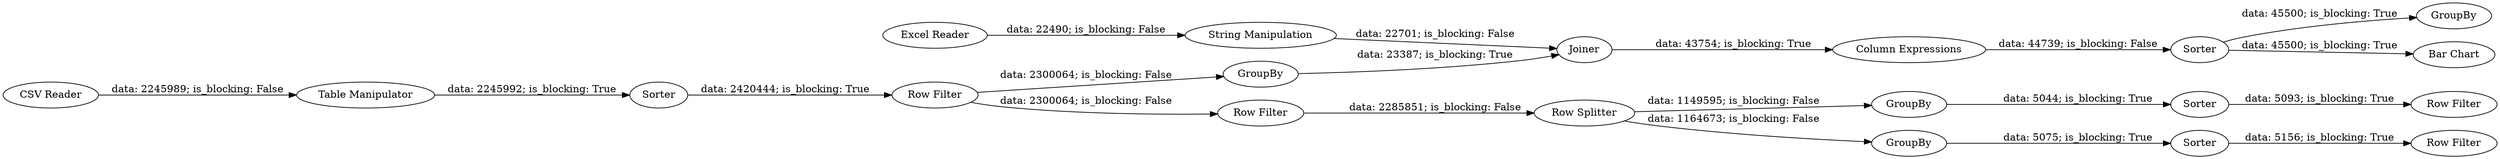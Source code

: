 digraph {
	"4384677510355055281_68" [label=Sorter]
	"4384677510355055281_76" [label=Joiner]
	"4384677510355055281_80" [label=GroupBy]
	"4384677510355055281_67" [label=GroupBy]
	"4384677510355055281_78" [label="Column Expressions"]
	"4384677510355055281_18" [label="Row Filter"]
	"4384677510355055281_51" [label="CSV Reader"]
	"4384677510355055281_66" [label="Row Splitter"]
	"4384677510355055281_75" [label="String Manipulation"]
	"4384677510355055281_74" [label="Row Filter"]
	"4384677510355055281_53" [label="Excel Reader"]
	"4384677510355055281_77" [label=GroupBy]
	"4384677510355055281_71" [label=Sorter]
	"4384677510355055281_69" [label="Row Filter"]
	"4384677510355055281_79" [label=Sorter]
	"4384677510355055281_70" [label=GroupBy]
	"4384677510355055281_64" [label="Table Manipulator"]
	"4384677510355055281_72" [label="Row Filter"]
	"4384677510355055281_81" [label="Bar Chart"]
	"4384677510355055281_65" [label=Sorter]
	"4384677510355055281_18" -> "4384677510355055281_74" [label="data: 2300064; is_blocking: False"]
	"4384677510355055281_53" -> "4384677510355055281_75" [label="data: 22490; is_blocking: False"]
	"4384677510355055281_64" -> "4384677510355055281_65" [label="data: 2245992; is_blocking: True"]
	"4384677510355055281_67" -> "4384677510355055281_68" [label="data: 5075; is_blocking: True"]
	"4384677510355055281_70" -> "4384677510355055281_71" [label="data: 5044; is_blocking: True"]
	"4384677510355055281_79" -> "4384677510355055281_80" [label="data: 45500; is_blocking: True"]
	"4384677510355055281_78" -> "4384677510355055281_79" [label="data: 44739; is_blocking: False"]
	"4384677510355055281_71" -> "4384677510355055281_72" [label="data: 5093; is_blocking: True"]
	"4384677510355055281_75" -> "4384677510355055281_76" [label="data: 22701; is_blocking: False"]
	"4384677510355055281_77" -> "4384677510355055281_76" [label="data: 23387; is_blocking: True"]
	"4384677510355055281_76" -> "4384677510355055281_78" [label="data: 43754; is_blocking: True"]
	"4384677510355055281_66" -> "4384677510355055281_67" [label="data: 1164673; is_blocking: False"]
	"4384677510355055281_66" -> "4384677510355055281_70" [label="data: 1149595; is_blocking: False"]
	"4384677510355055281_18" -> "4384677510355055281_77" [label="data: 2300064; is_blocking: False"]
	"4384677510355055281_74" -> "4384677510355055281_66" [label="data: 2285851; is_blocking: False"]
	"4384677510355055281_65" -> "4384677510355055281_18" [label="data: 2420444; is_blocking: True"]
	"4384677510355055281_79" -> "4384677510355055281_81" [label="data: 45500; is_blocking: True"]
	"4384677510355055281_68" -> "4384677510355055281_69" [label="data: 5156; is_blocking: True"]
	"4384677510355055281_51" -> "4384677510355055281_64" [label="data: 2245989; is_blocking: False"]
	rankdir=LR
}
